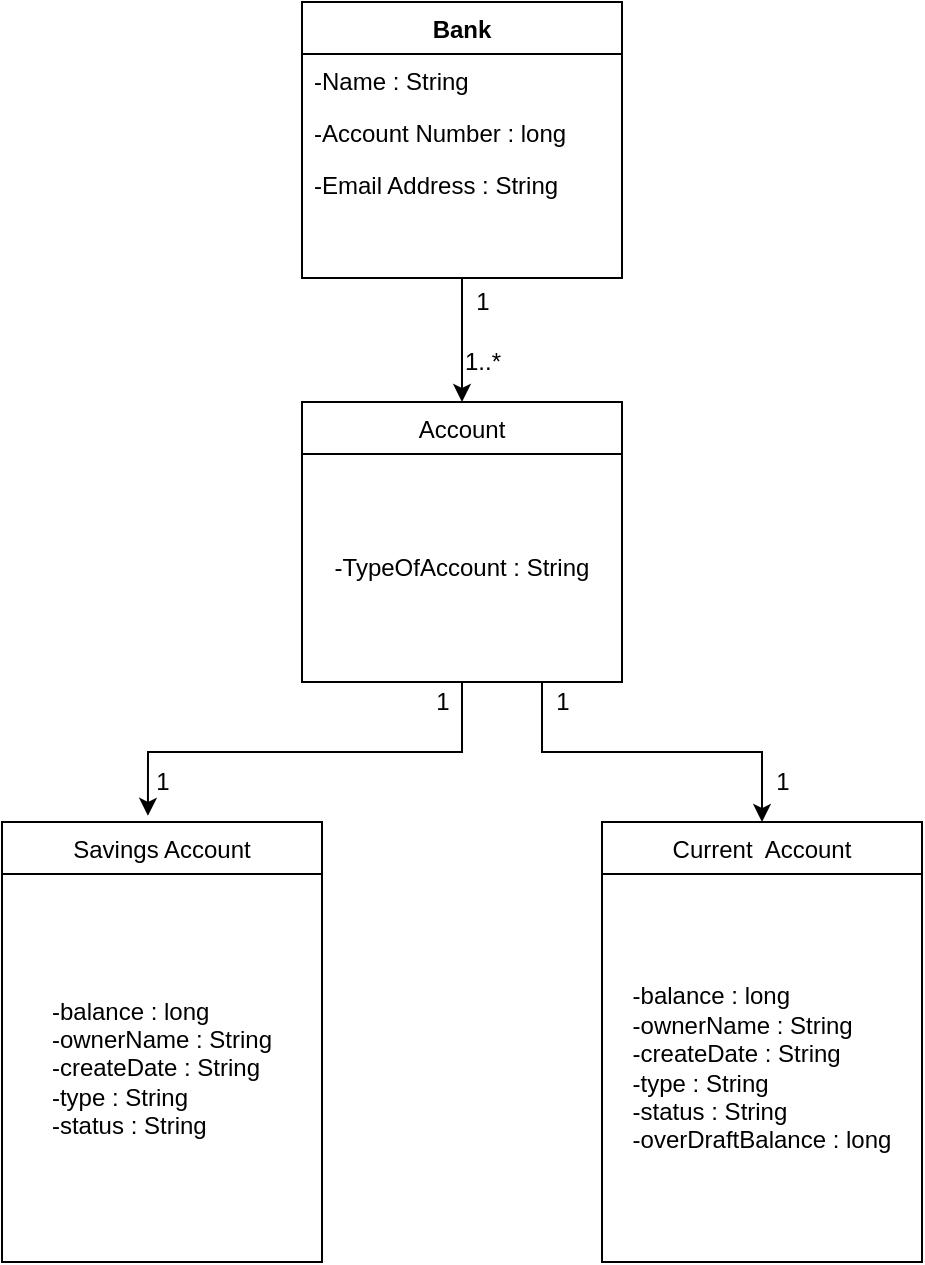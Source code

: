 <mxfile version="14.9.5" type="device"><diagram id="C5RBs43oDa-KdzZeNtuy" name="Page-1"><mxGraphModel dx="1038" dy="379" grid="1" gridSize="10" guides="1" tooltips="1" connect="1" arrows="1" fold="1" page="1" pageScale="1" pageWidth="827" pageHeight="1169" math="0" shadow="0"><root><mxCell id="WIyWlLk6GJQsqaUBKTNV-0"/><mxCell id="WIyWlLk6GJQsqaUBKTNV-1" parent="WIyWlLk6GJQsqaUBKTNV-0"/><mxCell id="zkfFHV4jXpPFQw0GAbJ--0" value="Bank" style="swimlane;fontStyle=1;align=center;verticalAlign=top;childLayout=stackLayout;horizontal=1;startSize=26;horizontalStack=0;resizeParent=1;resizeLast=0;collapsible=1;marginBottom=0;rounded=0;shadow=0;strokeWidth=1;" parent="WIyWlLk6GJQsqaUBKTNV-1" vertex="1"><mxGeometry x="220" y="120" width="160" height="138" as="geometry"><mxRectangle x="230" y="140" width="160" height="26" as="alternateBounds"/></mxGeometry></mxCell><mxCell id="zkfFHV4jXpPFQw0GAbJ--1" value="-Name : String" style="text;align=left;verticalAlign=top;spacingLeft=4;spacingRight=4;overflow=hidden;rotatable=0;points=[[0,0.5],[1,0.5]];portConstraint=eastwest;" parent="zkfFHV4jXpPFQw0GAbJ--0" vertex="1"><mxGeometry y="26" width="160" height="26" as="geometry"/></mxCell><mxCell id="zkfFHV4jXpPFQw0GAbJ--2" value="-Account Number : long" style="text;align=left;verticalAlign=top;spacingLeft=4;spacingRight=4;overflow=hidden;rotatable=0;points=[[0,0.5],[1,0.5]];portConstraint=eastwest;rounded=0;shadow=0;html=0;" parent="zkfFHV4jXpPFQw0GAbJ--0" vertex="1"><mxGeometry y="52" width="160" height="26" as="geometry"/></mxCell><mxCell id="zkfFHV4jXpPFQw0GAbJ--3" value="-Email Address : String" style="text;align=left;verticalAlign=top;spacingLeft=4;spacingRight=4;overflow=hidden;rotatable=0;points=[[0,0.5],[1,0.5]];portConstraint=eastwest;rounded=0;shadow=0;html=0;" parent="zkfFHV4jXpPFQw0GAbJ--0" vertex="1"><mxGeometry y="78" width="160" height="26" as="geometry"/></mxCell><mxCell id="ti3pTm4kcedlDuAUeneY-21" style="edgeStyle=orthogonalEdgeStyle;rounded=0;orthogonalLoop=1;jettySize=auto;html=1;exitX=0.5;exitY=1;exitDx=0;exitDy=0;entryX=0.456;entryY=-0.014;entryDx=0;entryDy=0;entryPerimeter=0;" edge="1" parent="WIyWlLk6GJQsqaUBKTNV-1" source="zkfFHV4jXpPFQw0GAbJ--6" target="ti3pTm4kcedlDuAUeneY-16"><mxGeometry relative="1" as="geometry"/></mxCell><mxCell id="zkfFHV4jXpPFQw0GAbJ--6" value="Account" style="swimlane;fontStyle=0;align=center;verticalAlign=top;childLayout=stackLayout;horizontal=1;startSize=26;horizontalStack=0;resizeParent=1;resizeLast=0;collapsible=1;marginBottom=0;rounded=0;shadow=0;strokeWidth=1;" parent="WIyWlLk6GJQsqaUBKTNV-1" vertex="1"><mxGeometry x="220" y="320" width="160" height="140" as="geometry"><mxRectangle x="130" y="380" width="160" height="26" as="alternateBounds"/></mxGeometry></mxCell><mxCell id="ti3pTm4kcedlDuAUeneY-3" value="-TypeOfAccount : String" style="whiteSpace=wrap;html=1;" vertex="1" parent="zkfFHV4jXpPFQw0GAbJ--6"><mxGeometry y="26" width="160" height="114" as="geometry"/></mxCell><mxCell id="zkfFHV4jXpPFQw0GAbJ--17" value="Current  Account" style="swimlane;fontStyle=0;align=center;verticalAlign=top;childLayout=stackLayout;horizontal=1;startSize=26;horizontalStack=0;resizeParent=1;resizeLast=0;collapsible=1;marginBottom=0;rounded=0;shadow=0;strokeWidth=1;" parent="WIyWlLk6GJQsqaUBKTNV-1" vertex="1"><mxGeometry x="370" y="530" width="160" height="220" as="geometry"><mxRectangle x="550" y="140" width="160" height="26" as="alternateBounds"/></mxGeometry></mxCell><mxCell id="ti3pTm4kcedlDuAUeneY-13" value="&lt;div style=&quot;text-align: justify&quot;&gt;-balance : long&lt;/div&gt;&lt;div style=&quot;text-align: justify&quot;&gt;-ownerName : String&lt;/div&gt;&lt;div style=&quot;text-align: justify&quot;&gt;-createDate : String&lt;/div&gt;&lt;div style=&quot;text-align: justify&quot;&gt;-type : String&lt;/div&gt;&lt;div style=&quot;text-align: justify&quot;&gt;-status : String&lt;/div&gt;&lt;div style=&quot;text-align: justify&quot;&gt;-overDraftBalance : long&lt;/div&gt;" style="whiteSpace=wrap;html=1;" vertex="1" parent="zkfFHV4jXpPFQw0GAbJ--17"><mxGeometry y="26" width="160" height="194" as="geometry"/></mxCell><mxCell id="ti3pTm4kcedlDuAUeneY-2" value="" style="endArrow=classic;html=1;entryX=0.5;entryY=0;entryDx=0;entryDy=0;" edge="1" parent="WIyWlLk6GJQsqaUBKTNV-1" target="zkfFHV4jXpPFQw0GAbJ--6"><mxGeometry width="50" height="50" relative="1" as="geometry"><mxPoint x="300" y="258" as="sourcePoint"/><mxPoint x="440" y="270" as="targetPoint"/></mxGeometry></mxCell><mxCell id="ti3pTm4kcedlDuAUeneY-16" value="Savings Account" style="swimlane;fontStyle=0;align=center;verticalAlign=top;childLayout=stackLayout;horizontal=1;startSize=26;horizontalStack=0;resizeParent=1;resizeLast=0;collapsible=1;marginBottom=0;rounded=0;shadow=0;strokeWidth=1;" vertex="1" parent="WIyWlLk6GJQsqaUBKTNV-1"><mxGeometry x="70" y="530" width="160" height="220" as="geometry"><mxRectangle x="550" y="140" width="160" height="26" as="alternateBounds"/></mxGeometry></mxCell><mxCell id="ti3pTm4kcedlDuAUeneY-17" value="&lt;div style=&quot;text-align: justify&quot;&gt;&lt;span&gt;-balance : long&lt;/span&gt;&lt;/div&gt;&lt;div style=&quot;text-align: justify&quot;&gt;&lt;span&gt;-ownerName : String&lt;/span&gt;&lt;/div&gt;&lt;div style=&quot;text-align: justify&quot;&gt;&lt;span&gt;-createDate : String&lt;/span&gt;&lt;/div&gt;&lt;div style=&quot;text-align: justify&quot;&gt;&lt;span&gt;-type : String&lt;/span&gt;&lt;/div&gt;&lt;div style=&quot;text-align: justify&quot;&gt;&lt;span&gt;-status : String&lt;/span&gt;&lt;/div&gt;" style="whiteSpace=wrap;html=1;" vertex="1" parent="ti3pTm4kcedlDuAUeneY-16"><mxGeometry y="26" width="160" height="194" as="geometry"/></mxCell><mxCell id="ti3pTm4kcedlDuAUeneY-27" style="edgeStyle=orthogonalEdgeStyle;rounded=0;orthogonalLoop=1;jettySize=auto;html=1;exitX=0.75;exitY=1;exitDx=0;exitDy=0;" edge="1" parent="WIyWlLk6GJQsqaUBKTNV-1" source="ti3pTm4kcedlDuAUeneY-3" target="zkfFHV4jXpPFQw0GAbJ--17"><mxGeometry relative="1" as="geometry"/></mxCell><mxCell id="ti3pTm4kcedlDuAUeneY-28" value="1" style="text;html=1;align=center;verticalAlign=middle;resizable=0;points=[];autosize=1;strokeColor=none;" vertex="1" parent="WIyWlLk6GJQsqaUBKTNV-1"><mxGeometry x="300" y="260" width="20" height="20" as="geometry"/></mxCell><mxCell id="ti3pTm4kcedlDuAUeneY-29" value="1..*" style="text;html=1;align=center;verticalAlign=middle;resizable=0;points=[];autosize=1;strokeColor=none;" vertex="1" parent="WIyWlLk6GJQsqaUBKTNV-1"><mxGeometry x="295" y="290" width="30" height="20" as="geometry"/></mxCell><mxCell id="ti3pTm4kcedlDuAUeneY-30" value="1" style="text;html=1;align=center;verticalAlign=middle;resizable=0;points=[];autosize=1;strokeColor=none;" vertex="1" parent="WIyWlLk6GJQsqaUBKTNV-1"><mxGeometry x="280" y="460" width="20" height="20" as="geometry"/></mxCell><mxCell id="ti3pTm4kcedlDuAUeneY-31" value="1" style="text;html=1;align=center;verticalAlign=middle;resizable=0;points=[];autosize=1;strokeColor=none;" vertex="1" parent="WIyWlLk6GJQsqaUBKTNV-1"><mxGeometry x="140" y="500" width="20" height="20" as="geometry"/></mxCell><mxCell id="ti3pTm4kcedlDuAUeneY-32" value="1" style="text;html=1;align=center;verticalAlign=middle;resizable=0;points=[];autosize=1;strokeColor=none;" vertex="1" parent="WIyWlLk6GJQsqaUBKTNV-1"><mxGeometry x="340" y="460" width="20" height="20" as="geometry"/></mxCell><mxCell id="ti3pTm4kcedlDuAUeneY-33" value="1" style="text;html=1;align=center;verticalAlign=middle;resizable=0;points=[];autosize=1;strokeColor=none;" vertex="1" parent="WIyWlLk6GJQsqaUBKTNV-1"><mxGeometry x="450" y="500" width="20" height="20" as="geometry"/></mxCell></root></mxGraphModel></diagram></mxfile>